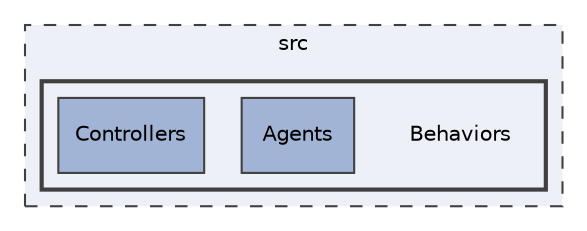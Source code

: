 digraph "Behaviors"
{
 // LATEX_PDF_SIZE
  edge [fontname="Helvetica",fontsize="10",labelfontname="Helvetica",labelfontsize="10"];
  node [fontname="Helvetica",fontsize="10",shape=record];
  compound=true
  subgraph clusterdir_68267d1309a1af8e8297ef4c3efbcdba {
    graph [ bgcolor="#edf0f7", pencolor="grey25", style="filled,dashed,", label="src", fontname="Helvetica", fontsize="10", URL="dir_68267d1309a1af8e8297ef4c3efbcdba.html"]
  subgraph clusterdir_2089fca223d680bfc2994c01df8726cc {
    graph [ bgcolor="#edf0f7", pencolor="grey25", style="filled,bold,", label="", fontname="Helvetica", fontsize="10", URL="dir_2089fca223d680bfc2994c01df8726cc.html"]
    dir_2089fca223d680bfc2994c01df8726cc [shape=plaintext, label="Behaviors"];
  dir_58f037703dc95d406a2b58ee6fd6ed52 [shape=box, label="Agents", style="filled,", fillcolor="#a2b4d6", color="grey25", URL="dir_58f037703dc95d406a2b58ee6fd6ed52.html"];
  dir_ed7ccaf13126acc0ef47ce5eca67a5e6 [shape=box, label="Controllers", style="filled,", fillcolor="#a2b4d6", color="grey25", URL="dir_ed7ccaf13126acc0ef47ce5eca67a5e6.html"];
  }
  }
}
